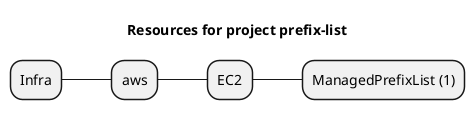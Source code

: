 @startmindmap
title Resources for project prefix-list
skinparam monochrome true
+ Infra
++ aws
+++ EC2
++++ ManagedPrefixList (1)
@endmindmap